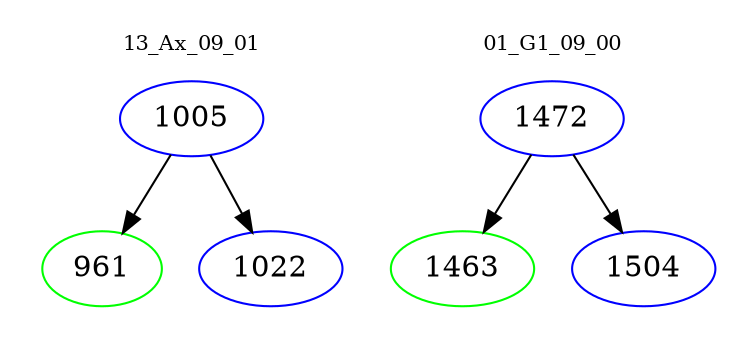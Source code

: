 digraph{
subgraph cluster_0 {
color = white
label = "13_Ax_09_01";
fontsize=10;
T0_1005 [label="1005", color="blue"]
T0_1005 -> T0_961 [color="black"]
T0_961 [label="961", color="green"]
T0_1005 -> T0_1022 [color="black"]
T0_1022 [label="1022", color="blue"]
}
subgraph cluster_1 {
color = white
label = "01_G1_09_00";
fontsize=10;
T1_1472 [label="1472", color="blue"]
T1_1472 -> T1_1463 [color="black"]
T1_1463 [label="1463", color="green"]
T1_1472 -> T1_1504 [color="black"]
T1_1504 [label="1504", color="blue"]
}
}
